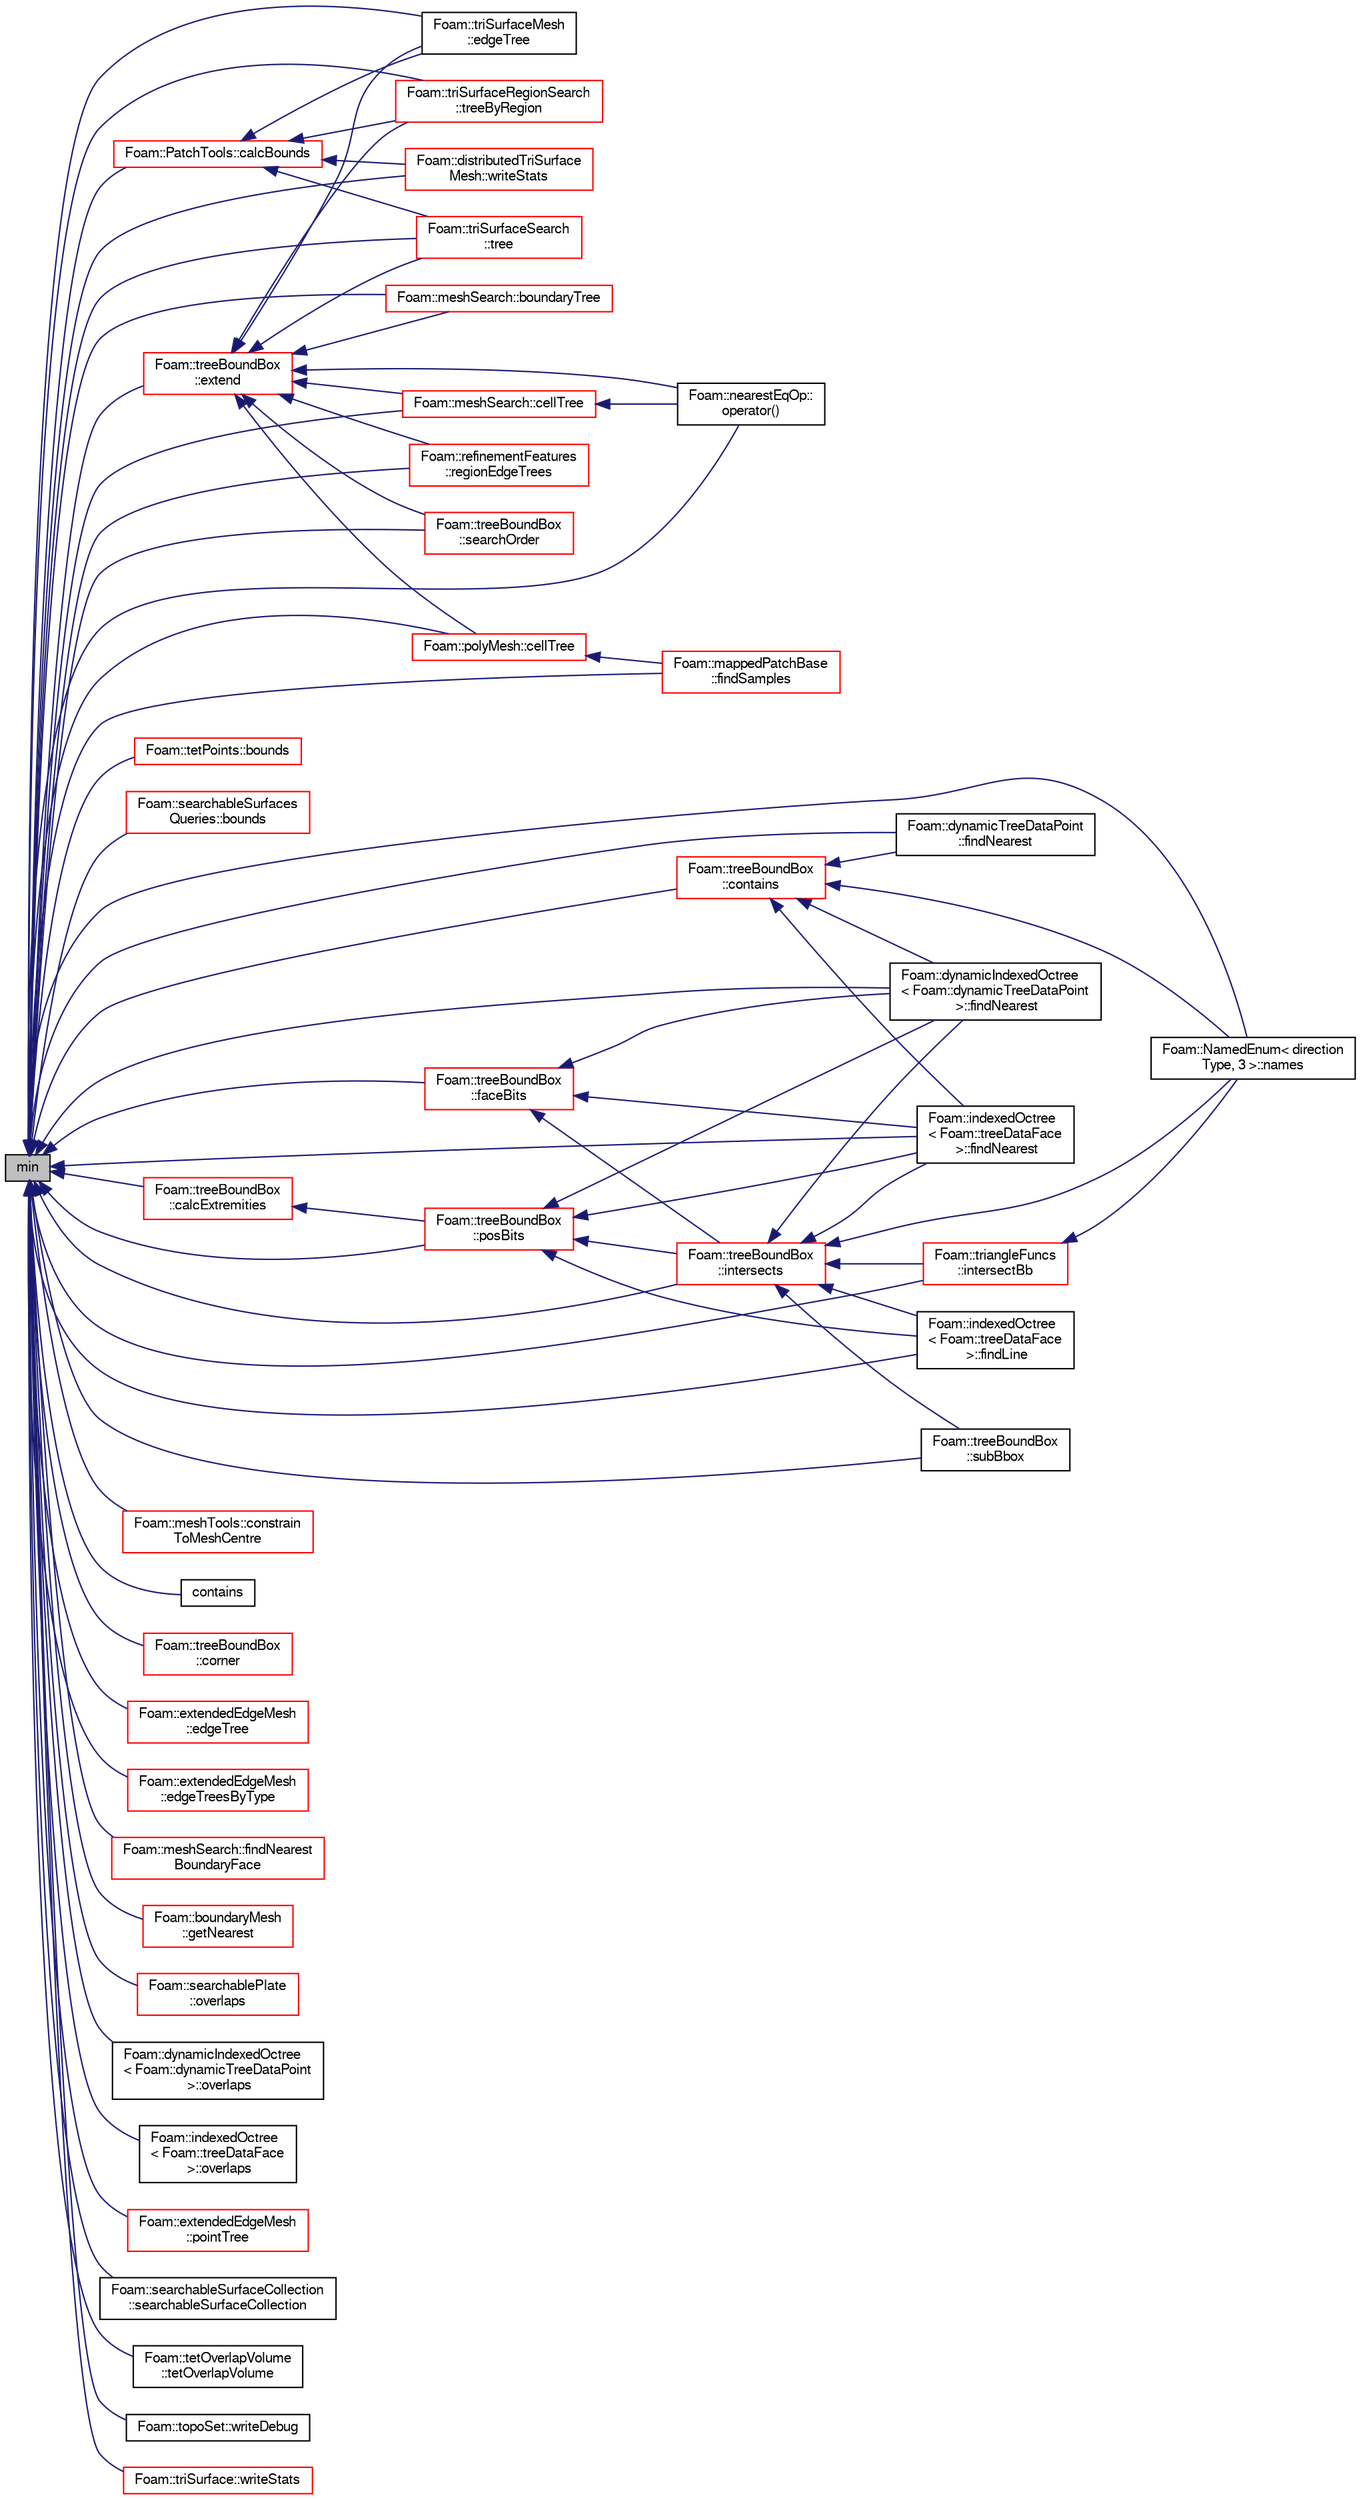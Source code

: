 digraph "min"
{
  bgcolor="transparent";
  edge [fontname="FreeSans",fontsize="10",labelfontname="FreeSans",labelfontsize="10"];
  node [fontname="FreeSans",fontsize="10",shape=record];
  rankdir="LR";
  Node69 [label="min",height=0.2,width=0.4,color="black", fillcolor="grey75", style="filled", fontcolor="black"];
  Node69 -> Node70 [dir="back",color="midnightblue",fontsize="10",style="solid",fontname="FreeSans"];
  Node70 [label="Foam::meshSearch::boundaryTree",height=0.2,width=0.4,color="red",URL="$a25118.html#a388fb4d39f97b837f32ecf4ac809a4d3",tooltip="Get (demand driven) reference to octree holding all. "];
  Node69 -> Node73 [dir="back",color="midnightblue",fontsize="10",style="solid",fontname="FreeSans"];
  Node73 [label="Foam::tetPoints::bounds",height=0.2,width=0.4,color="red",URL="$a27582.html#a4c997257ae2c5bbccabf1868b704996d",tooltip="Calculate the bounding box. "];
  Node69 -> Node80 [dir="back",color="midnightblue",fontsize="10",style="solid",fontname="FreeSans"];
  Node80 [label="Foam::searchableSurfaces\lQueries::bounds",height=0.2,width=0.4,color="red",URL="$a25250.html#a25b508e408f5622249c887e7fd1ad70d",tooltip="Find the boundBox of the selected surfaces. "];
  Node69 -> Node85 [dir="back",color="midnightblue",fontsize="10",style="solid",fontname="FreeSans"];
  Node85 [label="Foam::PatchTools::calcBounds",height=0.2,width=0.4,color="red",URL="$a27526.html#a23386088c59e643ed53d59ff85ca7f8d"];
  Node85 -> Node86 [dir="back",color="midnightblue",fontsize="10",style="solid",fontname="FreeSans"];
  Node86 [label="Foam::triSurfaceMesh\l::edgeTree",height=0.2,width=0.4,color="black",URL="$a25258.html#a35b8d766fd06e5d629b382b37f071d47",tooltip="Demand driven construction of octree for boundary edges. "];
  Node85 -> Node87 [dir="back",color="midnightblue",fontsize="10",style="solid",fontname="FreeSans"];
  Node87 [label="Foam::triSurfaceRegionSearch\l::treeByRegion",height=0.2,width=0.4,color="red",URL="$a25526.html#ac3b5768cab9bb1f9664f225d85b1e7d9",tooltip="Demand driven construction of octree for each region. "];
  Node85 -> Node90 [dir="back",color="midnightblue",fontsize="10",style="solid",fontname="FreeSans"];
  Node90 [label="Foam::triSurfaceSearch\l::tree",height=0.2,width=0.4,color="red",URL="$a25530.html#a6d01bb33aa711bf96f61eba9aa236e80",tooltip="Demand driven construction of the octree. "];
  Node85 -> Node145 [dir="back",color="midnightblue",fontsize="10",style="solid",fontname="FreeSans"];
  Node145 [label="Foam::distributedTriSurface\lMesh::writeStats",height=0.2,width=0.4,color="red",URL="$a28642.html#abcdb99a5c0073642de36f2a8b03e92c2",tooltip="Print some stats. Parallel aware version of. "];
  Node69 -> Node147 [dir="back",color="midnightblue",fontsize="10",style="solid",fontname="FreeSans"];
  Node147 [label="Foam::treeBoundBox\l::calcExtremities",height=0.2,width=0.4,color="red",URL="$a27618.html#a0e899b5b80c2f31047bccee7f435a554",tooltip="Calculate nearest and furthest (to point) vertex coords of. "];
  Node147 -> Node148 [dir="back",color="midnightblue",fontsize="10",style="solid",fontname="FreeSans"];
  Node148 [label="Foam::treeBoundBox\l::posBits",height=0.2,width=0.4,color="red",URL="$a27618.html#ae64b0d004f8da0a95f2458df4be20b12",tooltip="Position of point relative to bounding box. "];
  Node148 -> Node154 [dir="back",color="midnightblue",fontsize="10",style="solid",fontname="FreeSans"];
  Node154 [label="Foam::dynamicIndexedOctree\l\< Foam::dynamicTreeDataPoint\l \>::findNearest",height=0.2,width=0.4,color="black",URL="$a25610.html#ae090443cbaa3565bc6dc0b28e77793a8",tooltip="Low level: calculate nearest starting from subnode. "];
  Node148 -> Node155 [dir="back",color="midnightblue",fontsize="10",style="solid",fontname="FreeSans"];
  Node155 [label="Foam::indexedOctree\l\< Foam::treeDataFace\l \>::findNearest",height=0.2,width=0.4,color="black",URL="$a25026.html#abd1691a3fc13b01ad68fb3ca35ec22d8",tooltip="Low level: calculate nearest starting from subnode. "];
  Node148 -> Node156 [dir="back",color="midnightblue",fontsize="10",style="solid",fontname="FreeSans"];
  Node156 [label="Foam::indexedOctree\l\< Foam::treeDataFace\l \>::findLine",height=0.2,width=0.4,color="black",URL="$a25026.html#af654b41bf89d6e3d50c31030ec6bcb24"];
  Node148 -> Node158 [dir="back",color="midnightblue",fontsize="10",style="solid",fontname="FreeSans"];
  Node158 [label="Foam::treeBoundBox\l::intersects",height=0.2,width=0.4,color="red",URL="$a27618.html#a7f2d8860a14160c2474f35e362a9b149",tooltip="Intersects segment; set point to intersection position and face,. "];
  Node158 -> Node163 [dir="back",color="midnightblue",fontsize="10",style="solid",fontname="FreeSans"];
  Node163 [label="Foam::triangleFuncs\l::intersectBb",height=0.2,width=0.4,color="red",URL="$a25522.html#a61b27a9e34057e49b2263d2ecd01144c",tooltip="Does triangle intersect bounding box. "];
  Node163 -> Node169 [dir="back",color="midnightblue",fontsize="10",style="solid",fontname="FreeSans"];
  Node169 [label="Foam::NamedEnum\< direction\lType, 3 \>::names",height=0.2,width=0.4,color="black",URL="$a25998.html#a7350da3a0edd92cd11e6c479c9967dc8"];
  Node158 -> Node154 [dir="back",color="midnightblue",fontsize="10",style="solid",fontname="FreeSans"];
  Node158 -> Node155 [dir="back",color="midnightblue",fontsize="10",style="solid",fontname="FreeSans"];
  Node158 -> Node156 [dir="back",color="midnightblue",fontsize="10",style="solid",fontname="FreeSans"];
  Node158 -> Node170 [dir="back",color="midnightblue",fontsize="10",style="solid",fontname="FreeSans"];
  Node170 [label="Foam::treeBoundBox\l::subBbox",height=0.2,width=0.4,color="black",URL="$a27618.html#ad25c96ce2f752e9913e39722e034c4ce",tooltip="Sub box given by octant number. Midpoint provided. "];
  Node158 -> Node169 [dir="back",color="midnightblue",fontsize="10",style="solid",fontname="FreeSans"];
  Node69 -> Node174 [dir="back",color="midnightblue",fontsize="10",style="solid",fontname="FreeSans"];
  Node174 [label="Foam::meshSearch::cellTree",height=0.2,width=0.4,color="red",URL="$a25118.html#ac6c5bd053e8332171655f8ef67dbe917",tooltip="Get (demand driven) reference to octree holding all cells. "];
  Node174 -> Node72 [dir="back",color="midnightblue",fontsize="10",style="solid",fontname="FreeSans"];
  Node72 [label="Foam::nearestEqOp::\loperator()",height=0.2,width=0.4,color="black",URL="$a29394.html#a7125bb052e112a423cd8082006cdac3b"];
  Node69 -> Node175 [dir="back",color="midnightblue",fontsize="10",style="solid",fontname="FreeSans"];
  Node175 [label="Foam::polyMesh::cellTree",height=0.2,width=0.4,color="red",URL="$a27410.html#ac6c5bd053e8332171655f8ef67dbe917",tooltip="Return the cell search tree. "];
  Node175 -> Node176 [dir="back",color="midnightblue",fontsize="10",style="solid",fontname="FreeSans"];
  Node176 [label="Foam::mappedPatchBase\l::findSamples",height=0.2,width=0.4,color="red",URL="$a25094.html#a5b45dd96de2566fe120ce82fd632868c",tooltip="Find cells/faces containing samples. "];
  Node69 -> Node199 [dir="back",color="midnightblue",fontsize="10",style="solid",fontname="FreeSans"];
  Node199 [label="Foam::meshTools::constrain\lToMeshCentre",height=0.2,width=0.4,color="red",URL="$a21153.html#a26700ec74f3fbbdd3e210599cbaf2073",tooltip="Set the constrained components of position to mesh centre. "];
  Node69 -> Node285 [dir="back",color="midnightblue",fontsize="10",style="solid",fontname="FreeSans"];
  Node285 [label="contains",height=0.2,width=0.4,color="black",URL="$a27102.html#a70bf4f9e42ac57b695c19a4bbb93b2ce",tooltip="Fully contains other boundingBox? "];
  Node69 -> Node286 [dir="back",color="midnightblue",fontsize="10",style="solid",fontname="FreeSans"];
  Node286 [label="Foam::treeBoundBox\l::contains",height=0.2,width=0.4,color="red",URL="$a27618.html#aa96ed9af340918c3eda38f16e1d3ff80",tooltip="Contains point (inside or on edge) and moving in direction. "];
  Node286 -> Node154 [dir="back",color="midnightblue",fontsize="10",style="solid",fontname="FreeSans"];
  Node286 -> Node303 [dir="back",color="midnightblue",fontsize="10",style="solid",fontname="FreeSans"];
  Node303 [label="Foam::dynamicTreeDataPoint\l::findNearest",height=0.2,width=0.4,color="black",URL="$a25618.html#af7a3b15afb6062a7aa695045a2757e3d",tooltip="Calculates nearest (to line) point in shape. "];
  Node286 -> Node155 [dir="back",color="midnightblue",fontsize="10",style="solid",fontname="FreeSans"];
  Node286 -> Node169 [dir="back",color="midnightblue",fontsize="10",style="solid",fontname="FreeSans"];
  Node69 -> Node304 [dir="back",color="midnightblue",fontsize="10",style="solid",fontname="FreeSans"];
  Node304 [label="Foam::treeBoundBox\l::corner",height=0.2,width=0.4,color="red",URL="$a27618.html#a7758c34aa85ed8e9e9acf17cc63e4f6e",tooltip="Corner point given octant. "];
  Node69 -> Node86 [dir="back",color="midnightblue",fontsize="10",style="solid",fontname="FreeSans"];
  Node69 -> Node310 [dir="back",color="midnightblue",fontsize="10",style="solid",fontname="FreeSans"];
  Node310 [label="Foam::extendedEdgeMesh\l::edgeTree",height=0.2,width=0.4,color="red",URL="$a21786.html#a35b8d766fd06e5d629b382b37f071d47",tooltip="Demand driven construction of octree for boundary edges. "];
  Node69 -> Node317 [dir="back",color="midnightblue",fontsize="10",style="solid",fontname="FreeSans"];
  Node317 [label="Foam::extendedEdgeMesh\l::edgeTreesByType",height=0.2,width=0.4,color="red",URL="$a21786.html#afa97552d0c5faeb838d8dea82fded8ea",tooltip="Demand driven construction of octree for boundary edges by type. "];
  Node69 -> Node321 [dir="back",color="midnightblue",fontsize="10",style="solid",fontname="FreeSans"];
  Node321 [label="Foam::treeBoundBox\l::extend",height=0.2,width=0.4,color="red",URL="$a27618.html#aa587a09f8f1ac8b806f9f1314f0e0733",tooltip="Return slightly wider bounding box. "];
  Node321 -> Node323 [dir="back",color="midnightblue",fontsize="10",style="solid",fontname="FreeSans"];
  Node323 [label="Foam::refinementFeatures\l::regionEdgeTrees",height=0.2,width=0.4,color="red",URL="$a24682.html#a8b10e1c25153aef632c6fea885ce9bf0"];
  Node321 -> Node70 [dir="back",color="midnightblue",fontsize="10",style="solid",fontname="FreeSans"];
  Node321 -> Node174 [dir="back",color="midnightblue",fontsize="10",style="solid",fontname="FreeSans"];
  Node321 -> Node86 [dir="back",color="midnightblue",fontsize="10",style="solid",fontname="FreeSans"];
  Node321 -> Node87 [dir="back",color="midnightblue",fontsize="10",style="solid",fontname="FreeSans"];
  Node321 -> Node90 [dir="back",color="midnightblue",fontsize="10",style="solid",fontname="FreeSans"];
  Node321 -> Node175 [dir="back",color="midnightblue",fontsize="10",style="solid",fontname="FreeSans"];
  Node321 -> Node330 [dir="back",color="midnightblue",fontsize="10",style="solid",fontname="FreeSans"];
  Node330 [label="Foam::treeBoundBox\l::searchOrder",height=0.2,width=0.4,color="red",URL="$a27618.html#a4755b78bc3e7e11bc866f45baccf8fdc",tooltip="Calculates optimal order to look for nearest to point. "];
  Node321 -> Node72 [dir="back",color="midnightblue",fontsize="10",style="solid",fontname="FreeSans"];
  Node69 -> Node332 [dir="back",color="midnightblue",fontsize="10",style="solid",fontname="FreeSans"];
  Node332 [label="Foam::treeBoundBox\l::faceBits",height=0.2,width=0.4,color="red",URL="$a27618.html#a3e87b1def66dc04558390da0d76d2657",tooltip="Code position of point on bounding box faces. "];
  Node332 -> Node154 [dir="back",color="midnightblue",fontsize="10",style="solid",fontname="FreeSans"];
  Node332 -> Node155 [dir="back",color="midnightblue",fontsize="10",style="solid",fontname="FreeSans"];
  Node332 -> Node158 [dir="back",color="midnightblue",fontsize="10",style="solid",fontname="FreeSans"];
  Node69 -> Node156 [dir="back",color="midnightblue",fontsize="10",style="solid",fontname="FreeSans"];
  Node69 -> Node303 [dir="back",color="midnightblue",fontsize="10",style="solid",fontname="FreeSans"];
  Node69 -> Node154 [dir="back",color="midnightblue",fontsize="10",style="solid",fontname="FreeSans"];
  Node69 -> Node155 [dir="back",color="midnightblue",fontsize="10",style="solid",fontname="FreeSans"];
  Node69 -> Node334 [dir="back",color="midnightblue",fontsize="10",style="solid",fontname="FreeSans"];
  Node334 [label="Foam::meshSearch::findNearest\lBoundaryFace",height=0.2,width=0.4,color="red",URL="$a25118.html#a142f534ff97796d704d77aee66ce5279",tooltip="Find nearest boundary face. "];
  Node69 -> Node176 [dir="back",color="midnightblue",fontsize="10",style="solid",fontname="FreeSans"];
  Node69 -> Node338 [dir="back",color="midnightblue",fontsize="10",style="solid",fontname="FreeSans"];
  Node338 [label="Foam::boundaryMesh\l::getNearest",height=0.2,width=0.4,color="red",URL="$a21430.html#a7cfb30aa0fa4868d8a08ec928d0c1315",tooltip="Get bMesh index of nearest face for every boundary face in. "];
  Node69 -> Node163 [dir="back",color="midnightblue",fontsize="10",style="solid",fontname="FreeSans"];
  Node69 -> Node158 [dir="back",color="midnightblue",fontsize="10",style="solid",fontname="FreeSans"];
  Node69 -> Node169 [dir="back",color="midnightblue",fontsize="10",style="solid",fontname="FreeSans"];
  Node69 -> Node72 [dir="back",color="midnightblue",fontsize="10",style="solid",fontname="FreeSans"];
  Node69 -> Node341 [dir="back",color="midnightblue",fontsize="10",style="solid",fontname="FreeSans"];
  Node341 [label="Foam::searchablePlate\l::overlaps",height=0.2,width=0.4,color="red",URL="$a25226.html#a3551e1f2a2837eb8b79493199f8e89f8",tooltip="Does any part of the surface overlap the supplied bound box? "];
  Node69 -> Node343 [dir="back",color="midnightblue",fontsize="10",style="solid",fontname="FreeSans"];
  Node343 [label="Foam::dynamicIndexedOctree\l\< Foam::dynamicTreeDataPoint\l \>::overlaps",height=0.2,width=0.4,color="black",URL="$a25610.html#a4ca2bef7dbdb103c2f7f02e34e28b967",tooltip="Helper: does bb intersect a sphere around sample? Or is any. "];
  Node69 -> Node344 [dir="back",color="midnightblue",fontsize="10",style="solid",fontname="FreeSans"];
  Node344 [label="Foam::indexedOctree\l\< Foam::treeDataFace\l \>::overlaps",height=0.2,width=0.4,color="black",URL="$a25026.html#a4ca2bef7dbdb103c2f7f02e34e28b967",tooltip="Helper: does bb intersect a sphere around sample? Or is any. "];
  Node69 -> Node345 [dir="back",color="midnightblue",fontsize="10",style="solid",fontname="FreeSans"];
  Node345 [label="Foam::extendedEdgeMesh\l::pointTree",height=0.2,width=0.4,color="red",URL="$a21786.html#ae27981ad458811ae4bd359d382089130",tooltip="Demand driven construction of octree for feature points. "];
  Node69 -> Node148 [dir="back",color="midnightblue",fontsize="10",style="solid",fontname="FreeSans"];
  Node69 -> Node323 [dir="back",color="midnightblue",fontsize="10",style="solid",fontname="FreeSans"];
  Node69 -> Node346 [dir="back",color="midnightblue",fontsize="10",style="solid",fontname="FreeSans"];
  Node346 [label="Foam::searchableSurfaceCollection\l::searchableSurfaceCollection",height=0.2,width=0.4,color="black",URL="$a25242.html#aaa6357e10010d757fe8977007422e87f",tooltip="Construct from dictionary (used by searchableSurface) "];
  Node69 -> Node330 [dir="back",color="midnightblue",fontsize="10",style="solid",fontname="FreeSans"];
  Node69 -> Node170 [dir="back",color="midnightblue",fontsize="10",style="solid",fontname="FreeSans"];
  Node69 -> Node75 [dir="back",color="midnightblue",fontsize="10",style="solid",fontname="FreeSans"];
  Node75 [label="Foam::tetOverlapVolume\l::tetOverlapVolume",height=0.2,width=0.4,color="black",URL="$a25482.html#ae2687708d7bad92c040a9d6dd6a61f09",tooltip="Null constructor. "];
  Node69 -> Node90 [dir="back",color="midnightblue",fontsize="10",style="solid",fontname="FreeSans"];
  Node69 -> Node87 [dir="back",color="midnightblue",fontsize="10",style="solid",fontname="FreeSans"];
  Node69 -> Node347 [dir="back",color="midnightblue",fontsize="10",style="solid",fontname="FreeSans"];
  Node347 [label="Foam::topoSet::writeDebug",height=0.2,width=0.4,color="black",URL="$a25462.html#a9d882cb93b5f6ce3eb810cf81a1802bc",tooltip="Write labels and coordinates columnwise to os. Truncate to maxLen. "];
  Node69 -> Node348 [dir="back",color="midnightblue",fontsize="10",style="solid",fontname="FreeSans"];
  Node348 [label="Foam::triSurface::writeStats",height=0.2,width=0.4,color="red",URL="$a30598.html#a9dcc5076c83a26b069fbc8106a14c7ec",tooltip="Write some statistics. "];
  Node69 -> Node145 [dir="back",color="midnightblue",fontsize="10",style="solid",fontname="FreeSans"];
}
